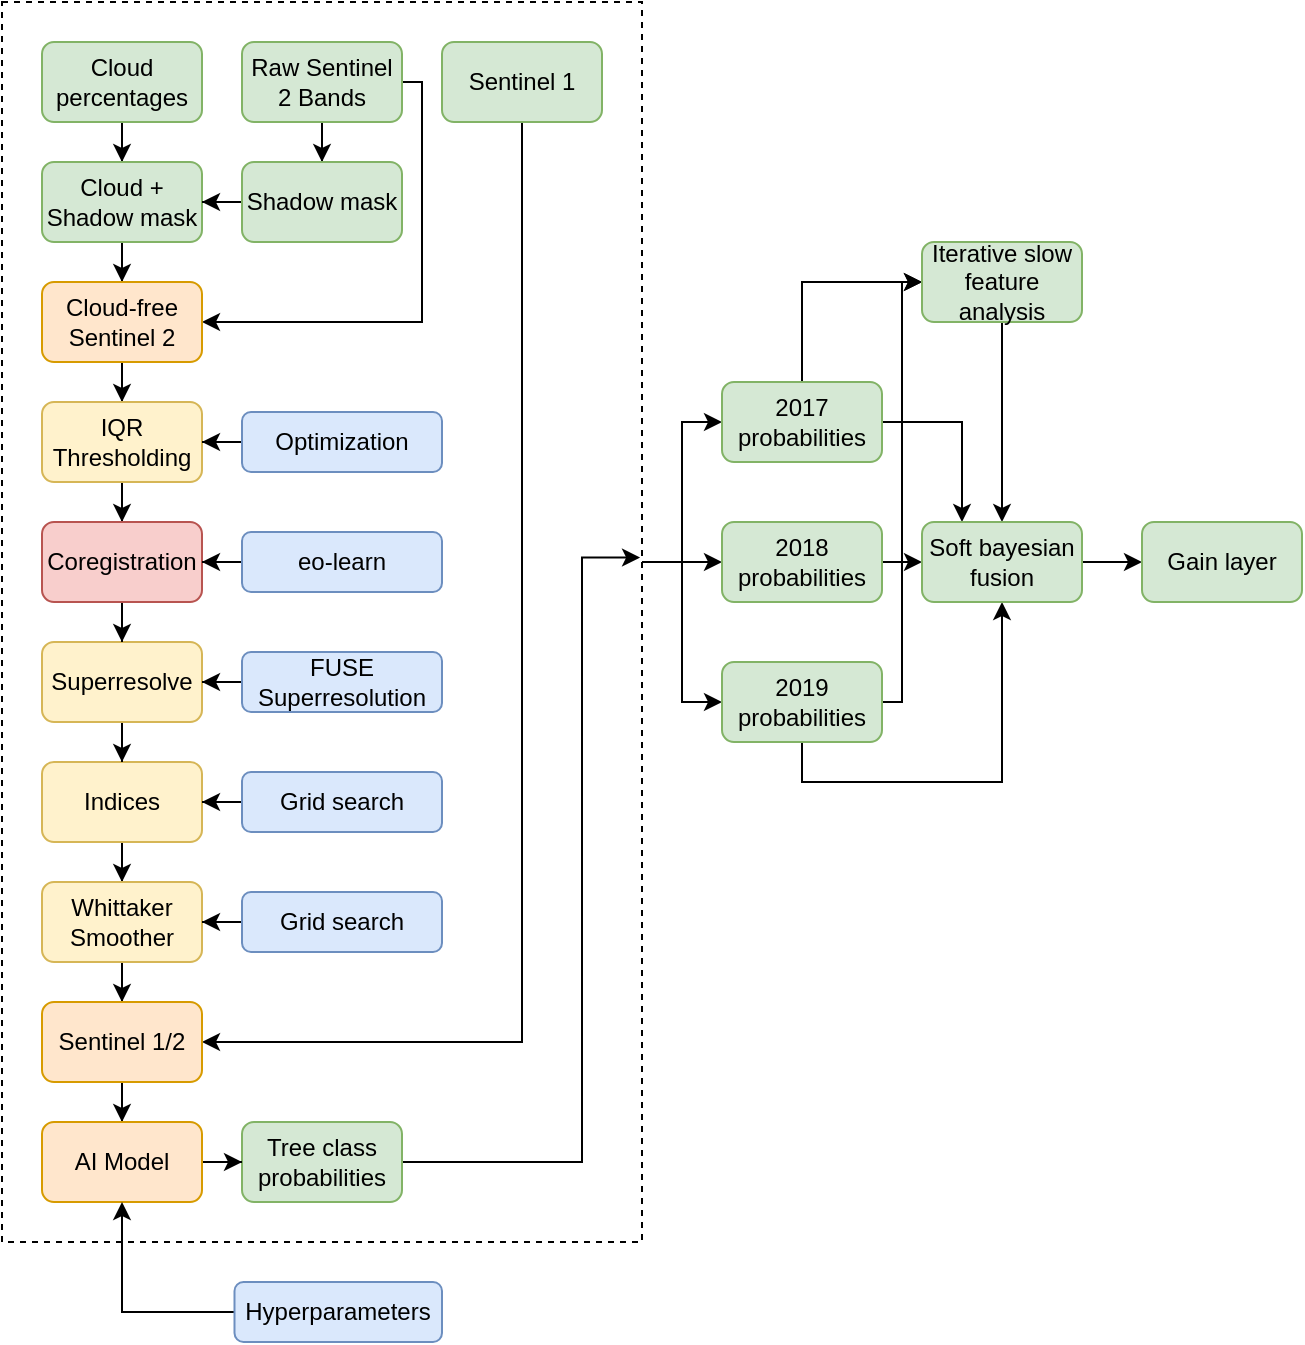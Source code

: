 <mxfile version="13.6.9" type="device"><diagram id="7XyKLLpX5vCHwn9URsC-" name="Page-1"><mxGraphModel dx="1124" dy="714" grid="1" gridSize="10" guides="1" tooltips="1" connect="1" arrows="1" fold="1" page="1" pageScale="1" pageWidth="850" pageHeight="1100" math="0" shadow="0"><root><mxCell id="0"/><mxCell id="1" parent="0"/><mxCell id="zcn46_oz5lKg-1gebyGh-26" style="edgeStyle=orthogonalEdgeStyle;rounded=0;orthogonalLoop=1;jettySize=auto;html=1;entryX=0;entryY=0.5;entryDx=0;entryDy=0;" parent="1" source="zcn46_oz5lKg-1gebyGh-23" target="zcn46_oz5lKg-1gebyGh-25" edge="1"><mxGeometry relative="1" as="geometry"><Array as="points"><mxPoint x="360" y="300"/><mxPoint x="360" y="230"/></Array></mxGeometry></mxCell><mxCell id="zcn46_oz5lKg-1gebyGh-31" style="edgeStyle=orthogonalEdgeStyle;rounded=0;orthogonalLoop=1;jettySize=auto;html=1;entryX=0;entryY=0.5;entryDx=0;entryDy=0;" parent="1" source="zcn46_oz5lKg-1gebyGh-23" target="zcn46_oz5lKg-1gebyGh-28" edge="1"><mxGeometry relative="1" as="geometry"><mxPoint x="420" y="370" as="targetPoint"/><Array as="points"><mxPoint x="360" y="300"/><mxPoint x="360" y="370"/></Array></mxGeometry></mxCell><mxCell id="zcn46_oz5lKg-1gebyGh-38" style="edgeStyle=orthogonalEdgeStyle;rounded=0;orthogonalLoop=1;jettySize=auto;html=1;entryX=0;entryY=0.5;entryDx=0;entryDy=0;" parent="1" source="zcn46_oz5lKg-1gebyGh-23" target="zcn46_oz5lKg-1gebyGh-27" edge="1"><mxGeometry relative="1" as="geometry"><Array as="points"><mxPoint x="350" y="300"/><mxPoint x="350" y="300"/></Array></mxGeometry></mxCell><mxCell id="zcn46_oz5lKg-1gebyGh-23" value="" style="rounded=0;whiteSpace=wrap;html=1;fillColor=none;dashed=1;" parent="1" vertex="1"><mxGeometry x="20" y="20" width="320" height="620" as="geometry"/></mxCell><mxCell id="zcn46_oz5lKg-1gebyGh-4" value="" style="edgeStyle=orthogonalEdgeStyle;rounded=0;orthogonalLoop=1;jettySize=auto;html=1;" parent="1" source="zcn46_oz5lKg-1gebyGh-1" target="zcn46_oz5lKg-1gebyGh-3" edge="1"><mxGeometry relative="1" as="geometry"/></mxCell><mxCell id="zcn46_oz5lKg-1gebyGh-1" value="Cloud percentages" style="rounded=1;whiteSpace=wrap;html=1;fillColor=#d5e8d4;strokeColor=#82b366;" parent="1" vertex="1"><mxGeometry x="40" y="40" width="80" height="40" as="geometry"/></mxCell><mxCell id="zcn46_oz5lKg-1gebyGh-6" value="" style="edgeStyle=orthogonalEdgeStyle;rounded=0;orthogonalLoop=1;jettySize=auto;html=1;" parent="1" source="zcn46_oz5lKg-1gebyGh-2" target="zcn46_oz5lKg-1gebyGh-5" edge="1"><mxGeometry relative="1" as="geometry"/></mxCell><mxCell id="zcn46_oz5lKg-1gebyGh-10" style="edgeStyle=orthogonalEdgeStyle;rounded=0;orthogonalLoop=1;jettySize=auto;html=1;entryX=1;entryY=0.5;entryDx=0;entryDy=0;" parent="1" source="zcn46_oz5lKg-1gebyGh-2" target="zcn46_oz5lKg-1gebyGh-8" edge="1"><mxGeometry relative="1" as="geometry"><Array as="points"><mxPoint x="230" y="60"/><mxPoint x="230" y="180"/></Array></mxGeometry></mxCell><mxCell id="zcn46_oz5lKg-1gebyGh-2" value="Raw Sentinel 2 Bands" style="rounded=1;whiteSpace=wrap;html=1;fillColor=#d5e8d4;strokeColor=#82b366;" parent="1" vertex="1"><mxGeometry x="140" y="40" width="80" height="40" as="geometry"/></mxCell><mxCell id="zcn46_oz5lKg-1gebyGh-9" value="" style="edgeStyle=orthogonalEdgeStyle;rounded=0;orthogonalLoop=1;jettySize=auto;html=1;" parent="1" source="zcn46_oz5lKg-1gebyGh-3" target="zcn46_oz5lKg-1gebyGh-8" edge="1"><mxGeometry relative="1" as="geometry"/></mxCell><mxCell id="zcn46_oz5lKg-1gebyGh-3" value="Cloud + Shadow mask" style="rounded=1;whiteSpace=wrap;html=1;fillColor=#d5e8d4;strokeColor=#82b366;" parent="1" vertex="1"><mxGeometry x="40" y="100" width="80" height="40" as="geometry"/></mxCell><mxCell id="zcn46_oz5lKg-1gebyGh-7" style="edgeStyle=orthogonalEdgeStyle;rounded=0;orthogonalLoop=1;jettySize=auto;html=1;entryX=1;entryY=0.5;entryDx=0;entryDy=0;" parent="1" source="zcn46_oz5lKg-1gebyGh-5" target="zcn46_oz5lKg-1gebyGh-3" edge="1"><mxGeometry relative="1" as="geometry"/></mxCell><mxCell id="zcn46_oz5lKg-1gebyGh-5" value="Shadow mask" style="rounded=1;whiteSpace=wrap;html=1;fillColor=#d5e8d4;strokeColor=#82b366;" parent="1" vertex="1"><mxGeometry x="140" y="100" width="80" height="40" as="geometry"/></mxCell><mxCell id="zcn46_oz5lKg-1gebyGh-13" value="" style="edgeStyle=orthogonalEdgeStyle;rounded=0;orthogonalLoop=1;jettySize=auto;html=1;" parent="1" source="zcn46_oz5lKg-1gebyGh-8" target="zcn46_oz5lKg-1gebyGh-12" edge="1"><mxGeometry relative="1" as="geometry"/></mxCell><mxCell id="zcn46_oz5lKg-1gebyGh-8" value="Cloud-free Sentinel 2" style="rounded=1;whiteSpace=wrap;html=1;fillColor=#ffe6cc;strokeColor=#d79b00;" parent="1" vertex="1"><mxGeometry x="40" y="160" width="80" height="40" as="geometry"/></mxCell><mxCell id="zcn46_oz5lKg-1gebyGh-20" style="edgeStyle=orthogonalEdgeStyle;rounded=0;orthogonalLoop=1;jettySize=auto;html=1;entryX=1;entryY=0.5;entryDx=0;entryDy=0;" parent="1" source="zcn46_oz5lKg-1gebyGh-11" target="zcn46_oz5lKg-1gebyGh-18" edge="1"><mxGeometry relative="1" as="geometry"><Array as="points"><mxPoint x="280" y="540"/></Array></mxGeometry></mxCell><mxCell id="zcn46_oz5lKg-1gebyGh-11" value="Sentinel 1" style="rounded=1;whiteSpace=wrap;html=1;fillColor=#d5e8d4;strokeColor=#82b366;" parent="1" vertex="1"><mxGeometry x="240" y="40" width="80" height="40" as="geometry"/></mxCell><mxCell id="oXksRAZRrZk7VFCrE4WJ-2" style="edgeStyle=orthogonalEdgeStyle;rounded=0;orthogonalLoop=1;jettySize=auto;html=1;exitX=0.5;exitY=1;exitDx=0;exitDy=0;" edge="1" parent="1" source="zcn46_oz5lKg-1gebyGh-12" target="oXksRAZRrZk7VFCrE4WJ-1"><mxGeometry relative="1" as="geometry"/></mxCell><mxCell id="zcn46_oz5lKg-1gebyGh-12" value="IQR Thresholding" style="rounded=1;whiteSpace=wrap;html=1;fillColor=#fff2cc;strokeColor=#d6b656;" parent="1" vertex="1"><mxGeometry x="40" y="220" width="80" height="40" as="geometry"/></mxCell><mxCell id="zcn46_oz5lKg-1gebyGh-17" value="" style="edgeStyle=orthogonalEdgeStyle;rounded=0;orthogonalLoop=1;jettySize=auto;html=1;" parent="1" source="zcn46_oz5lKg-1gebyGh-14" target="zcn46_oz5lKg-1gebyGh-16" edge="1"><mxGeometry relative="1" as="geometry"/></mxCell><mxCell id="zcn46_oz5lKg-1gebyGh-14" value="Indices" style="rounded=1;whiteSpace=wrap;html=1;fillColor=#fff2cc;strokeColor=#d6b656;" parent="1" vertex="1"><mxGeometry x="40" y="400" width="80" height="40" as="geometry"/></mxCell><mxCell id="zcn46_oz5lKg-1gebyGh-19" value="" style="edgeStyle=orthogonalEdgeStyle;rounded=0;orthogonalLoop=1;jettySize=auto;html=1;" parent="1" source="zcn46_oz5lKg-1gebyGh-16" target="zcn46_oz5lKg-1gebyGh-18" edge="1"><mxGeometry relative="1" as="geometry"/></mxCell><mxCell id="zcn46_oz5lKg-1gebyGh-16" value="Whittaker Smoother" style="rounded=1;whiteSpace=wrap;html=1;fillColor=#fff2cc;strokeColor=#d6b656;" parent="1" vertex="1"><mxGeometry x="40" y="460" width="80" height="40" as="geometry"/></mxCell><mxCell id="oXksRAZRrZk7VFCrE4WJ-17" value="" style="edgeStyle=orthogonalEdgeStyle;rounded=0;orthogonalLoop=1;jettySize=auto;html=1;" edge="1" parent="1" source="zcn46_oz5lKg-1gebyGh-18" target="oXksRAZRrZk7VFCrE4WJ-16"><mxGeometry relative="1" as="geometry"/></mxCell><mxCell id="zcn46_oz5lKg-1gebyGh-18" value="Sentinel 1/2" style="rounded=1;whiteSpace=wrap;html=1;fillColor=#ffe6cc;strokeColor=#d79b00;" parent="1" vertex="1"><mxGeometry x="40" y="520" width="80" height="40" as="geometry"/></mxCell><mxCell id="oXksRAZRrZk7VFCrE4WJ-4" style="edgeStyle=orthogonalEdgeStyle;rounded=0;orthogonalLoop=1;jettySize=auto;html=1;entryX=0.997;entryY=0.448;entryDx=0;entryDy=0;entryPerimeter=0;" edge="1" parent="1" source="zcn46_oz5lKg-1gebyGh-21" target="zcn46_oz5lKg-1gebyGh-23"><mxGeometry relative="1" as="geometry"><Array as="points"><mxPoint x="310" y="600"/><mxPoint x="310" y="298"/></Array></mxGeometry></mxCell><mxCell id="zcn46_oz5lKg-1gebyGh-21" value="Tree class probabilities" style="whiteSpace=wrap;html=1;rounded=1;fillColor=#d5e8d4;strokeColor=#82b366;" parent="1" vertex="1"><mxGeometry x="140" y="580" width="80" height="40" as="geometry"/></mxCell><mxCell id="oXksRAZRrZk7VFCrE4WJ-6" value="" style="edgeStyle=orthogonalEdgeStyle;rounded=0;orthogonalLoop=1;jettySize=auto;html=1;" edge="1" parent="1" source="zcn46_oz5lKg-1gebyGh-25" target="oXksRAZRrZk7VFCrE4WJ-5"><mxGeometry relative="1" as="geometry"><Array as="points"><mxPoint x="420" y="160"/></Array></mxGeometry></mxCell><mxCell id="oXksRAZRrZk7VFCrE4WJ-11" style="edgeStyle=orthogonalEdgeStyle;rounded=0;orthogonalLoop=1;jettySize=auto;html=1;entryX=0.25;entryY=0;entryDx=0;entryDy=0;" edge="1" parent="1" source="zcn46_oz5lKg-1gebyGh-25" target="oXksRAZRrZk7VFCrE4WJ-9"><mxGeometry relative="1" as="geometry"/></mxCell><mxCell id="zcn46_oz5lKg-1gebyGh-25" value="2017 probabilities" style="rounded=1;whiteSpace=wrap;html=1;fillColor=#d5e8d4;strokeColor=#82b366;" parent="1" vertex="1"><mxGeometry x="380" y="210" width="80" height="40" as="geometry"/></mxCell><mxCell id="oXksRAZRrZk7VFCrE4WJ-12" style="edgeStyle=orthogonalEdgeStyle;rounded=0;orthogonalLoop=1;jettySize=auto;html=1;exitX=1;exitY=0.5;exitDx=0;exitDy=0;entryX=0;entryY=0.5;entryDx=0;entryDy=0;" edge="1" parent="1" source="zcn46_oz5lKg-1gebyGh-27" target="oXksRAZRrZk7VFCrE4WJ-9"><mxGeometry relative="1" as="geometry"/></mxCell><mxCell id="zcn46_oz5lKg-1gebyGh-27" value="2018 probabilities" style="rounded=1;whiteSpace=wrap;html=1;fillColor=#d5e8d4;strokeColor=#82b366;" parent="1" vertex="1"><mxGeometry x="380" y="280" width="80" height="40" as="geometry"/></mxCell><mxCell id="oXksRAZRrZk7VFCrE4WJ-7" style="edgeStyle=orthogonalEdgeStyle;rounded=0;orthogonalLoop=1;jettySize=auto;html=1;entryX=0;entryY=0.5;entryDx=0;entryDy=0;" edge="1" parent="1" source="zcn46_oz5lKg-1gebyGh-28" target="oXksRAZRrZk7VFCrE4WJ-5"><mxGeometry relative="1" as="geometry"><Array as="points"><mxPoint x="470" y="370"/><mxPoint x="470" y="160"/></Array></mxGeometry></mxCell><mxCell id="oXksRAZRrZk7VFCrE4WJ-13" style="edgeStyle=orthogonalEdgeStyle;rounded=0;orthogonalLoop=1;jettySize=auto;html=1;exitX=0.5;exitY=1;exitDx=0;exitDy=0;entryX=0.5;entryY=1;entryDx=0;entryDy=0;" edge="1" parent="1" source="zcn46_oz5lKg-1gebyGh-28" target="oXksRAZRrZk7VFCrE4WJ-9"><mxGeometry relative="1" as="geometry"/></mxCell><mxCell id="zcn46_oz5lKg-1gebyGh-28" value="2019 probabilities" style="rounded=1;whiteSpace=wrap;html=1;fillColor=#d5e8d4;strokeColor=#82b366;" parent="1" vertex="1"><mxGeometry x="380" y="350" width="80" height="40" as="geometry"/></mxCell><mxCell id="zcn46_oz5lKg-1gebyGh-37" style="edgeStyle=orthogonalEdgeStyle;rounded=0;orthogonalLoop=1;jettySize=auto;html=1;" parent="1" source="zcn46_oz5lKg-1gebyGh-34" target="zcn46_oz5lKg-1gebyGh-14" edge="1"><mxGeometry relative="1" as="geometry"/></mxCell><mxCell id="zcn46_oz5lKg-1gebyGh-34" value="Superresolve" style="rounded=1;whiteSpace=wrap;html=1;fillColor=#fff2cc;strokeColor=#d6b656;" parent="1" vertex="1"><mxGeometry x="40" y="340" width="80" height="40" as="geometry"/></mxCell><mxCell id="oXksRAZRrZk7VFCrE4WJ-3" style="edgeStyle=orthogonalEdgeStyle;rounded=0;orthogonalLoop=1;jettySize=auto;html=1;exitX=0.5;exitY=1;exitDx=0;exitDy=0;" edge="1" parent="1" source="oXksRAZRrZk7VFCrE4WJ-1" target="zcn46_oz5lKg-1gebyGh-34"><mxGeometry relative="1" as="geometry"/></mxCell><mxCell id="oXksRAZRrZk7VFCrE4WJ-1" value="Coregistration" style="rounded=1;whiteSpace=wrap;html=1;fillColor=#f8cecc;strokeColor=#b85450;" vertex="1" parent="1"><mxGeometry x="40" y="280" width="80" height="40" as="geometry"/></mxCell><mxCell id="oXksRAZRrZk7VFCrE4WJ-10" value="" style="edgeStyle=orthogonalEdgeStyle;rounded=0;orthogonalLoop=1;jettySize=auto;html=1;" edge="1" parent="1" source="oXksRAZRrZk7VFCrE4WJ-5" target="oXksRAZRrZk7VFCrE4WJ-9"><mxGeometry relative="1" as="geometry"/></mxCell><mxCell id="oXksRAZRrZk7VFCrE4WJ-5" value="Iterative slow feature analysis" style="rounded=1;whiteSpace=wrap;html=1;fillColor=#d5e8d4;strokeColor=#82b366;" vertex="1" parent="1"><mxGeometry x="480" y="140" width="80" height="40" as="geometry"/></mxCell><mxCell id="oXksRAZRrZk7VFCrE4WJ-15" value="" style="edgeStyle=orthogonalEdgeStyle;rounded=0;orthogonalLoop=1;jettySize=auto;html=1;" edge="1" parent="1" source="oXksRAZRrZk7VFCrE4WJ-9" target="oXksRAZRrZk7VFCrE4WJ-14"><mxGeometry relative="1" as="geometry"/></mxCell><mxCell id="oXksRAZRrZk7VFCrE4WJ-9" value="Soft bayesian fusion" style="rounded=1;whiteSpace=wrap;html=1;fillColor=#d5e8d4;strokeColor=#82b366;" vertex="1" parent="1"><mxGeometry x="480" y="280" width="80" height="40" as="geometry"/></mxCell><mxCell id="oXksRAZRrZk7VFCrE4WJ-14" value="Gain layer" style="rounded=1;whiteSpace=wrap;html=1;fillColor=#d5e8d4;strokeColor=#82b366;" vertex="1" parent="1"><mxGeometry x="590" y="280" width="80" height="40" as="geometry"/></mxCell><mxCell id="oXksRAZRrZk7VFCrE4WJ-18" value="" style="edgeStyle=orthogonalEdgeStyle;rounded=0;orthogonalLoop=1;jettySize=auto;html=1;" edge="1" parent="1" source="oXksRAZRrZk7VFCrE4WJ-16" target="zcn46_oz5lKg-1gebyGh-21"><mxGeometry relative="1" as="geometry"/></mxCell><mxCell id="oXksRAZRrZk7VFCrE4WJ-16" value="AI Model" style="rounded=1;whiteSpace=wrap;html=1;fillColor=#ffe6cc;strokeColor=#d79b00;" vertex="1" parent="1"><mxGeometry x="40" y="580" width="80" height="40" as="geometry"/></mxCell><mxCell id="oXksRAZRrZk7VFCrE4WJ-20" style="edgeStyle=orthogonalEdgeStyle;rounded=0;orthogonalLoop=1;jettySize=auto;html=1;exitX=0;exitY=0.5;exitDx=0;exitDy=0;" edge="1" parent="1" source="oXksRAZRrZk7VFCrE4WJ-19" target="zcn46_oz5lKg-1gebyGh-34"><mxGeometry relative="1" as="geometry"/></mxCell><mxCell id="oXksRAZRrZk7VFCrE4WJ-19" value="&lt;span style=&quot;font-size: 12px&quot;&gt;FUSE Superresolution&lt;/span&gt;" style="rounded=1;whiteSpace=wrap;html=1;fillColor=#dae8fc;strokeColor=#6c8ebf;" vertex="1" parent="1"><mxGeometry x="140" y="345" width="100" height="30" as="geometry"/></mxCell><mxCell id="oXksRAZRrZk7VFCrE4WJ-22" style="edgeStyle=orthogonalEdgeStyle;rounded=0;orthogonalLoop=1;jettySize=auto;html=1;exitX=0;exitY=0.5;exitDx=0;exitDy=0;" edge="1" parent="1" source="oXksRAZRrZk7VFCrE4WJ-21" target="zcn46_oz5lKg-1gebyGh-12"><mxGeometry relative="1" as="geometry"/></mxCell><mxCell id="oXksRAZRrZk7VFCrE4WJ-21" value="&lt;span style=&quot;font-size: 12px&quot;&gt;Optimization&lt;/span&gt;" style="rounded=1;whiteSpace=wrap;html=1;fillColor=#dae8fc;strokeColor=#6c8ebf;" vertex="1" parent="1"><mxGeometry x="140" y="225" width="100" height="30" as="geometry"/></mxCell><mxCell id="oXksRAZRrZk7VFCrE4WJ-24" style="edgeStyle=orthogonalEdgeStyle;rounded=0;orthogonalLoop=1;jettySize=auto;html=1;exitX=0;exitY=0.5;exitDx=0;exitDy=0;" edge="1" parent="1" source="oXksRAZRrZk7VFCrE4WJ-23" target="zcn46_oz5lKg-1gebyGh-16"><mxGeometry relative="1" as="geometry"/></mxCell><mxCell id="oXksRAZRrZk7VFCrE4WJ-23" value="&lt;span style=&quot;font-size: 12px&quot;&gt;Grid search&lt;/span&gt;" style="rounded=1;whiteSpace=wrap;html=1;fillColor=#dae8fc;strokeColor=#6c8ebf;" vertex="1" parent="1"><mxGeometry x="140" y="465" width="100" height="30" as="geometry"/></mxCell><mxCell id="oXksRAZRrZk7VFCrE4WJ-26" style="edgeStyle=orthogonalEdgeStyle;rounded=0;orthogonalLoop=1;jettySize=auto;html=1;exitX=0;exitY=0.5;exitDx=0;exitDy=0;" edge="1" parent="1" source="oXksRAZRrZk7VFCrE4WJ-25" target="zcn46_oz5lKg-1gebyGh-14"><mxGeometry relative="1" as="geometry"/></mxCell><mxCell id="oXksRAZRrZk7VFCrE4WJ-25" value="&lt;span style=&quot;font-size: 12px&quot;&gt;Grid search&lt;/span&gt;" style="rounded=1;whiteSpace=wrap;html=1;fillColor=#dae8fc;strokeColor=#6c8ebf;" vertex="1" parent="1"><mxGeometry x="140" y="405" width="100" height="30" as="geometry"/></mxCell><mxCell id="oXksRAZRrZk7VFCrE4WJ-28" style="edgeStyle=orthogonalEdgeStyle;rounded=0;orthogonalLoop=1;jettySize=auto;html=1;" edge="1" parent="1" source="oXksRAZRrZk7VFCrE4WJ-27" target="oXksRAZRrZk7VFCrE4WJ-16"><mxGeometry relative="1" as="geometry"><Array as="points"><mxPoint x="80" y="675"/></Array></mxGeometry></mxCell><mxCell id="oXksRAZRrZk7VFCrE4WJ-27" value="&lt;span style=&quot;font-size: 12px&quot;&gt;Hyperparameters&lt;/span&gt;" style="rounded=1;whiteSpace=wrap;html=1;fillColor=#dae8fc;strokeColor=#6c8ebf;" vertex="1" parent="1"><mxGeometry x="136.25" y="660" width="103.75" height="30" as="geometry"/></mxCell><mxCell id="oXksRAZRrZk7VFCrE4WJ-30" style="edgeStyle=orthogonalEdgeStyle;rounded=0;orthogonalLoop=1;jettySize=auto;html=1;exitX=0;exitY=0.5;exitDx=0;exitDy=0;" edge="1" parent="1" source="oXksRAZRrZk7VFCrE4WJ-29" target="oXksRAZRrZk7VFCrE4WJ-1"><mxGeometry relative="1" as="geometry"/></mxCell><mxCell id="oXksRAZRrZk7VFCrE4WJ-29" value="&lt;span style=&quot;font-size: 12px&quot;&gt;eo-learn&lt;/span&gt;" style="rounded=1;whiteSpace=wrap;html=1;fillColor=#dae8fc;strokeColor=#6c8ebf;" vertex="1" parent="1"><mxGeometry x="140" y="285" width="100" height="30" as="geometry"/></mxCell></root></mxGraphModel></diagram></mxfile>